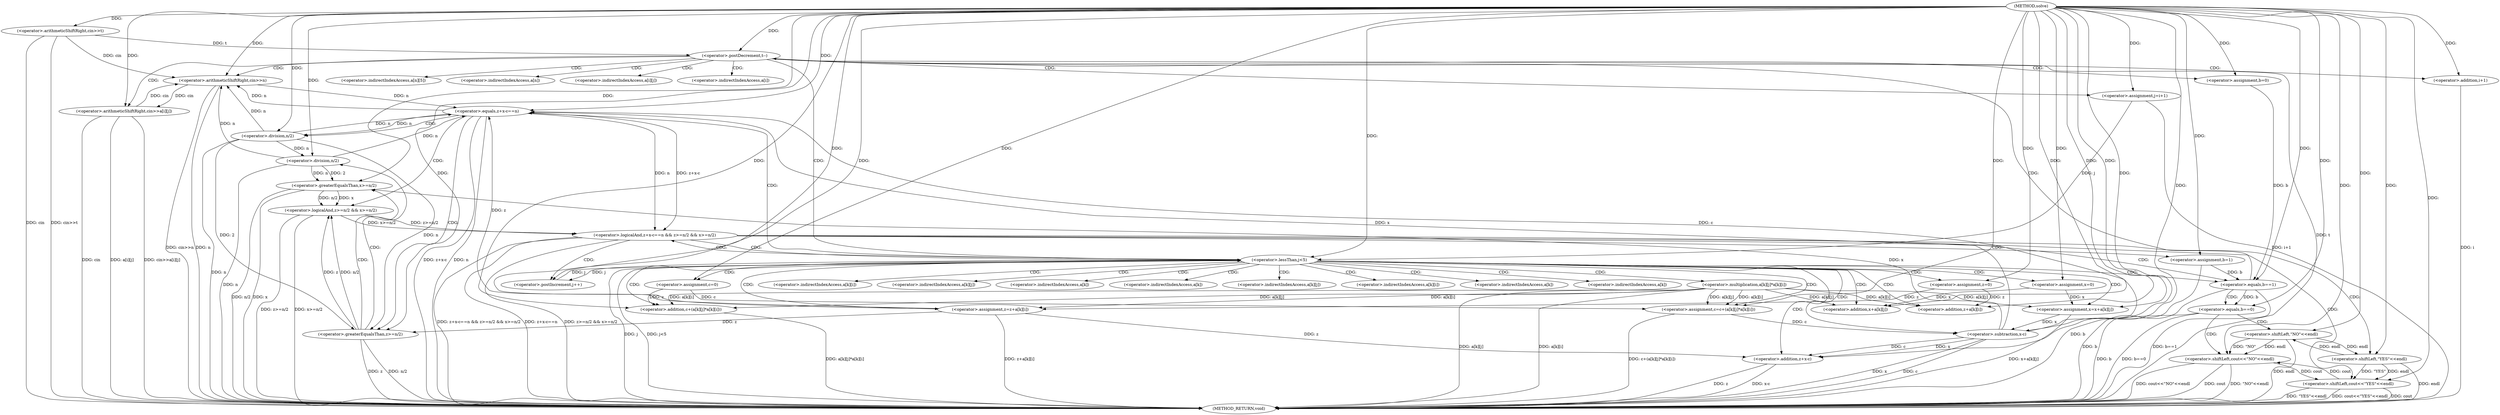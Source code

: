 digraph "solve" {  
"1000110" [label = "(METHOD,solve)" ]
"1000248" [label = "(METHOD_RETURN,void)" ]
"1000113" [label = "(<operator>.arithmeticShiftRight,cin>>t)" ]
"1000117" [label = "(<operator>.postDecrement,t--)" ]
"1000121" [label = "(<operator>.arithmeticShiftRight,cin>>n)" ]
"1000139" [label = "(<operator>.assignment,b=0)" ]
"1000239" [label = "(<operator>.equals,b==0)" ]
"1000131" [label = "(<operator>.arithmeticShiftRight,cin>>a[i][j])" ]
"1000145" [label = "(<operator>.assignment,j=i+1)" ]
"1000150" [label = "(<operator>.lessThan,j<5)" ]
"1000153" [label = "(<operator>.postIncrement,j++)" ]
"1000233" [label = "(<operator>.equals,b==1)" ]
"1000243" [label = "(<operator>.shiftLeft,cout<<\"NO\"<<endl)" ]
"1000157" [label = "(<operator>.assignment,z=0)" ]
"1000161" [label = "(<operator>.assignment,x=0)" ]
"1000165" [label = "(<operator>.assignment,c=0)" ]
"1000147" [label = "(<operator>.addition,i+1)" ]
"1000169" [label = "(<operator>.assignment,z=z+a[k][i])" ]
"1000178" [label = "(<operator>.assignment,x=x+a[k][j])" ]
"1000187" [label = "(<operator>.assignment,c=c+(a[k][j]*a[k][i]))" ]
"1000203" [label = "(<operator>.logicalAnd,z+x-c==n && z>=n/2 && x>=n/2)" ]
"1000245" [label = "(<operator>.shiftLeft,\"NO\"<<endl)" ]
"1000223" [label = "(<operator>.shiftLeft,cout<<\"YES\"<<endl)" ]
"1000228" [label = "(<operator>.assignment,b=1)" ]
"1000171" [label = "(<operator>.addition,z+a[k][i])" ]
"1000180" [label = "(<operator>.addition,x+a[k][j])" ]
"1000189" [label = "(<operator>.addition,c+(a[k][j]*a[k][i]))" ]
"1000204" [label = "(<operator>.equals,z+x-c==n)" ]
"1000211" [label = "(<operator>.logicalAnd,z>=n/2 && x>=n/2)" ]
"1000191" [label = "(<operator>.multiplication,a[k][j]*a[k][i])" ]
"1000205" [label = "(<operator>.addition,z+x-c)" ]
"1000212" [label = "(<operator>.greaterEqualsThan,z>=n/2)" ]
"1000217" [label = "(<operator>.greaterEqualsThan,x>=n/2)" ]
"1000225" [label = "(<operator>.shiftLeft,\"YES\"<<endl)" ]
"1000207" [label = "(<operator>.subtraction,x-c)" ]
"1000214" [label = "(<operator>.division,n/2)" ]
"1000219" [label = "(<operator>.division,n/2)" ]
"1000124" [label = "(<operator>.indirectIndexAccess,a[n][5])" ]
"1000125" [label = "(<operator>.indirectIndexAccess,a[n])" ]
"1000133" [label = "(<operator>.indirectIndexAccess,a[i][j])" ]
"1000134" [label = "(<operator>.indirectIndexAccess,a[i])" ]
"1000173" [label = "(<operator>.indirectIndexAccess,a[k][i])" ]
"1000182" [label = "(<operator>.indirectIndexAccess,a[k][j])" ]
"1000174" [label = "(<operator>.indirectIndexAccess,a[k])" ]
"1000183" [label = "(<operator>.indirectIndexAccess,a[k])" ]
"1000192" [label = "(<operator>.indirectIndexAccess,a[k][j])" ]
"1000197" [label = "(<operator>.indirectIndexAccess,a[k][i])" ]
"1000193" [label = "(<operator>.indirectIndexAccess,a[k])" ]
"1000198" [label = "(<operator>.indirectIndexAccess,a[k])" ]
  "1000113" -> "1000248"  [ label = "DDG: cin"] 
  "1000113" -> "1000248"  [ label = "DDG: cin>>t"] 
  "1000117" -> "1000248"  [ label = "DDG: t"] 
  "1000121" -> "1000248"  [ label = "DDG: n"] 
  "1000121" -> "1000248"  [ label = "DDG: cin>>n"] 
  "1000131" -> "1000248"  [ label = "DDG: cin"] 
  "1000131" -> "1000248"  [ label = "DDG: a[i][j]"] 
  "1000131" -> "1000248"  [ label = "DDG: cin>>a[i][j]"] 
  "1000147" -> "1000248"  [ label = "DDG: i"] 
  "1000145" -> "1000248"  [ label = "DDG: i+1"] 
  "1000150" -> "1000248"  [ label = "DDG: j"] 
  "1000150" -> "1000248"  [ label = "DDG: j<5"] 
  "1000169" -> "1000248"  [ label = "DDG: z+a[k][i]"] 
  "1000178" -> "1000248"  [ label = "DDG: x+a[k][j]"] 
  "1000191" -> "1000248"  [ label = "DDG: a[k][j]"] 
  "1000191" -> "1000248"  [ label = "DDG: a[k][i]"] 
  "1000189" -> "1000248"  [ label = "DDG: a[k][j]*a[k][i]"] 
  "1000187" -> "1000248"  [ label = "DDG: c+(a[k][j]*a[k][i])"] 
  "1000205" -> "1000248"  [ label = "DDG: z"] 
  "1000207" -> "1000248"  [ label = "DDG: x"] 
  "1000207" -> "1000248"  [ label = "DDG: c"] 
  "1000205" -> "1000248"  [ label = "DDG: x-c"] 
  "1000204" -> "1000248"  [ label = "DDG: z+x-c"] 
  "1000204" -> "1000248"  [ label = "DDG: n"] 
  "1000203" -> "1000248"  [ label = "DDG: z+x-c==n"] 
  "1000212" -> "1000248"  [ label = "DDG: z"] 
  "1000214" -> "1000248"  [ label = "DDG: n"] 
  "1000212" -> "1000248"  [ label = "DDG: n/2"] 
  "1000211" -> "1000248"  [ label = "DDG: z>=n/2"] 
  "1000217" -> "1000248"  [ label = "DDG: x"] 
  "1000219" -> "1000248"  [ label = "DDG: n"] 
  "1000217" -> "1000248"  [ label = "DDG: n/2"] 
  "1000211" -> "1000248"  [ label = "DDG: x>=n/2"] 
  "1000203" -> "1000248"  [ label = "DDG: z>=n/2 && x>=n/2"] 
  "1000203" -> "1000248"  [ label = "DDG: z+x-c==n && z>=n/2 && x>=n/2"] 
  "1000223" -> "1000248"  [ label = "DDG: cout"] 
  "1000225" -> "1000248"  [ label = "DDG: endl"] 
  "1000223" -> "1000248"  [ label = "DDG: \"YES\"<<endl"] 
  "1000223" -> "1000248"  [ label = "DDG: cout<<\"YES\"<<endl"] 
  "1000228" -> "1000248"  [ label = "DDG: b"] 
  "1000233" -> "1000248"  [ label = "DDG: b"] 
  "1000233" -> "1000248"  [ label = "DDG: b==1"] 
  "1000239" -> "1000248"  [ label = "DDG: b"] 
  "1000239" -> "1000248"  [ label = "DDG: b==0"] 
  "1000243" -> "1000248"  [ label = "DDG: cout"] 
  "1000245" -> "1000248"  [ label = "DDG: endl"] 
  "1000243" -> "1000248"  [ label = "DDG: \"NO\"<<endl"] 
  "1000243" -> "1000248"  [ label = "DDG: cout<<\"NO\"<<endl"] 
  "1000110" -> "1000113"  [ label = "DDG: "] 
  "1000113" -> "1000117"  [ label = "DDG: t"] 
  "1000110" -> "1000117"  [ label = "DDG: "] 
  "1000110" -> "1000139"  [ label = "DDG: "] 
  "1000113" -> "1000121"  [ label = "DDG: cin"] 
  "1000131" -> "1000121"  [ label = "DDG: cin"] 
  "1000110" -> "1000121"  [ label = "DDG: "] 
  "1000204" -> "1000121"  [ label = "DDG: n"] 
  "1000214" -> "1000121"  [ label = "DDG: n"] 
  "1000219" -> "1000121"  [ label = "DDG: n"] 
  "1000110" -> "1000145"  [ label = "DDG: "] 
  "1000233" -> "1000239"  [ label = "DDG: b"] 
  "1000110" -> "1000239"  [ label = "DDG: "] 
  "1000121" -> "1000131"  [ label = "DDG: cin"] 
  "1000110" -> "1000131"  [ label = "DDG: "] 
  "1000145" -> "1000150"  [ label = "DDG: j"] 
  "1000153" -> "1000150"  [ label = "DDG: j"] 
  "1000110" -> "1000150"  [ label = "DDG: "] 
  "1000150" -> "1000153"  [ label = "DDG: j"] 
  "1000110" -> "1000153"  [ label = "DDG: "] 
  "1000110" -> "1000157"  [ label = "DDG: "] 
  "1000110" -> "1000161"  [ label = "DDG: "] 
  "1000110" -> "1000165"  [ label = "DDG: "] 
  "1000139" -> "1000233"  [ label = "DDG: b"] 
  "1000228" -> "1000233"  [ label = "DDG: b"] 
  "1000110" -> "1000233"  [ label = "DDG: "] 
  "1000223" -> "1000243"  [ label = "DDG: cout"] 
  "1000110" -> "1000243"  [ label = "DDG: "] 
  "1000245" -> "1000243"  [ label = "DDG: endl"] 
  "1000245" -> "1000243"  [ label = "DDG: \"NO\""] 
  "1000110" -> "1000147"  [ label = "DDG: "] 
  "1000157" -> "1000169"  [ label = "DDG: z"] 
  "1000110" -> "1000169"  [ label = "DDG: "] 
  "1000191" -> "1000169"  [ label = "DDG: a[k][i]"] 
  "1000191" -> "1000178"  [ label = "DDG: a[k][j]"] 
  "1000161" -> "1000178"  [ label = "DDG: x"] 
  "1000110" -> "1000178"  [ label = "DDG: "] 
  "1000191" -> "1000187"  [ label = "DDG: a[k][i]"] 
  "1000191" -> "1000187"  [ label = "DDG: a[k][j]"] 
  "1000165" -> "1000187"  [ label = "DDG: c"] 
  "1000110" -> "1000187"  [ label = "DDG: "] 
  "1000110" -> "1000245"  [ label = "DDG: "] 
  "1000225" -> "1000245"  [ label = "DDG: endl"] 
  "1000204" -> "1000203"  [ label = "DDG: n"] 
  "1000204" -> "1000203"  [ label = "DDG: z+x-c"] 
  "1000211" -> "1000203"  [ label = "DDG: z>=n/2"] 
  "1000211" -> "1000203"  [ label = "DDG: x>=n/2"] 
  "1000110" -> "1000228"  [ label = "DDG: "] 
  "1000157" -> "1000171"  [ label = "DDG: z"] 
  "1000110" -> "1000171"  [ label = "DDG: "] 
  "1000191" -> "1000171"  [ label = "DDG: a[k][i]"] 
  "1000161" -> "1000180"  [ label = "DDG: x"] 
  "1000110" -> "1000180"  [ label = "DDG: "] 
  "1000191" -> "1000180"  [ label = "DDG: a[k][j]"] 
  "1000165" -> "1000189"  [ label = "DDG: c"] 
  "1000110" -> "1000189"  [ label = "DDG: "] 
  "1000191" -> "1000189"  [ label = "DDG: a[k][i]"] 
  "1000191" -> "1000189"  [ label = "DDG: a[k][j]"] 
  "1000207" -> "1000204"  [ label = "DDG: c"] 
  "1000207" -> "1000204"  [ label = "DDG: x"] 
  "1000169" -> "1000204"  [ label = "DDG: z"] 
  "1000110" -> "1000204"  [ label = "DDG: "] 
  "1000121" -> "1000204"  [ label = "DDG: n"] 
  "1000214" -> "1000204"  [ label = "DDG: n"] 
  "1000219" -> "1000204"  [ label = "DDG: n"] 
  "1000212" -> "1000211"  [ label = "DDG: n/2"] 
  "1000212" -> "1000211"  [ label = "DDG: z"] 
  "1000217" -> "1000211"  [ label = "DDG: x"] 
  "1000217" -> "1000211"  [ label = "DDG: n/2"] 
  "1000243" -> "1000223"  [ label = "DDG: cout"] 
  "1000110" -> "1000223"  [ label = "DDG: "] 
  "1000225" -> "1000223"  [ label = "DDG: \"YES\""] 
  "1000225" -> "1000223"  [ label = "DDG: endl"] 
  "1000169" -> "1000205"  [ label = "DDG: z"] 
  "1000110" -> "1000205"  [ label = "DDG: "] 
  "1000207" -> "1000205"  [ label = "DDG: c"] 
  "1000207" -> "1000205"  [ label = "DDG: x"] 
  "1000110" -> "1000212"  [ label = "DDG: "] 
  "1000169" -> "1000212"  [ label = "DDG: z"] 
  "1000214" -> "1000212"  [ label = "DDG: n"] 
  "1000214" -> "1000212"  [ label = "DDG: 2"] 
  "1000207" -> "1000217"  [ label = "DDG: x"] 
  "1000110" -> "1000217"  [ label = "DDG: "] 
  "1000219" -> "1000217"  [ label = "DDG: n"] 
  "1000219" -> "1000217"  [ label = "DDG: 2"] 
  "1000110" -> "1000225"  [ label = "DDG: "] 
  "1000245" -> "1000225"  [ label = "DDG: endl"] 
  "1000178" -> "1000207"  [ label = "DDG: x"] 
  "1000110" -> "1000207"  [ label = "DDG: "] 
  "1000187" -> "1000207"  [ label = "DDG: c"] 
  "1000204" -> "1000214"  [ label = "DDG: n"] 
  "1000110" -> "1000214"  [ label = "DDG: "] 
  "1000214" -> "1000219"  [ label = "DDG: n"] 
  "1000110" -> "1000219"  [ label = "DDG: "] 
  "1000117" -> "1000125"  [ label = "CDG: "] 
  "1000117" -> "1000150"  [ label = "CDG: "] 
  "1000117" -> "1000139"  [ label = "CDG: "] 
  "1000117" -> "1000133"  [ label = "CDG: "] 
  "1000117" -> "1000145"  [ label = "CDG: "] 
  "1000117" -> "1000121"  [ label = "CDG: "] 
  "1000117" -> "1000131"  [ label = "CDG: "] 
  "1000117" -> "1000124"  [ label = "CDG: "] 
  "1000117" -> "1000147"  [ label = "CDG: "] 
  "1000117" -> "1000134"  [ label = "CDG: "] 
  "1000239" -> "1000243"  [ label = "CDG: "] 
  "1000239" -> "1000245"  [ label = "CDG: "] 
  "1000150" -> "1000174"  [ label = "CDG: "] 
  "1000150" -> "1000191"  [ label = "CDG: "] 
  "1000150" -> "1000161"  [ label = "CDG: "] 
  "1000150" -> "1000182"  [ label = "CDG: "] 
  "1000150" -> "1000233"  [ label = "CDG: "] 
  "1000150" -> "1000197"  [ label = "CDG: "] 
  "1000150" -> "1000180"  [ label = "CDG: "] 
  "1000150" -> "1000183"  [ label = "CDG: "] 
  "1000150" -> "1000165"  [ label = "CDG: "] 
  "1000150" -> "1000157"  [ label = "CDG: "] 
  "1000150" -> "1000204"  [ label = "CDG: "] 
  "1000150" -> "1000192"  [ label = "CDG: "] 
  "1000150" -> "1000198"  [ label = "CDG: "] 
  "1000150" -> "1000187"  [ label = "CDG: "] 
  "1000150" -> "1000189"  [ label = "CDG: "] 
  "1000150" -> "1000169"  [ label = "CDG: "] 
  "1000150" -> "1000178"  [ label = "CDG: "] 
  "1000150" -> "1000207"  [ label = "CDG: "] 
  "1000150" -> "1000203"  [ label = "CDG: "] 
  "1000150" -> "1000205"  [ label = "CDG: "] 
  "1000150" -> "1000173"  [ label = "CDG: "] 
  "1000150" -> "1000171"  [ label = "CDG: "] 
  "1000150" -> "1000193"  [ label = "CDG: "] 
  "1000233" -> "1000117"  [ label = "CDG: "] 
  "1000233" -> "1000239"  [ label = "CDG: "] 
  "1000203" -> "1000150"  [ label = "CDG: "] 
  "1000203" -> "1000153"  [ label = "CDG: "] 
  "1000203" -> "1000225"  [ label = "CDG: "] 
  "1000203" -> "1000223"  [ label = "CDG: "] 
  "1000203" -> "1000228"  [ label = "CDG: "] 
  "1000203" -> "1000233"  [ label = "CDG: "] 
  "1000204" -> "1000211"  [ label = "CDG: "] 
  "1000204" -> "1000214"  [ label = "CDG: "] 
  "1000204" -> "1000212"  [ label = "CDG: "] 
  "1000212" -> "1000219"  [ label = "CDG: "] 
  "1000212" -> "1000217"  [ label = "CDG: "] 
}
